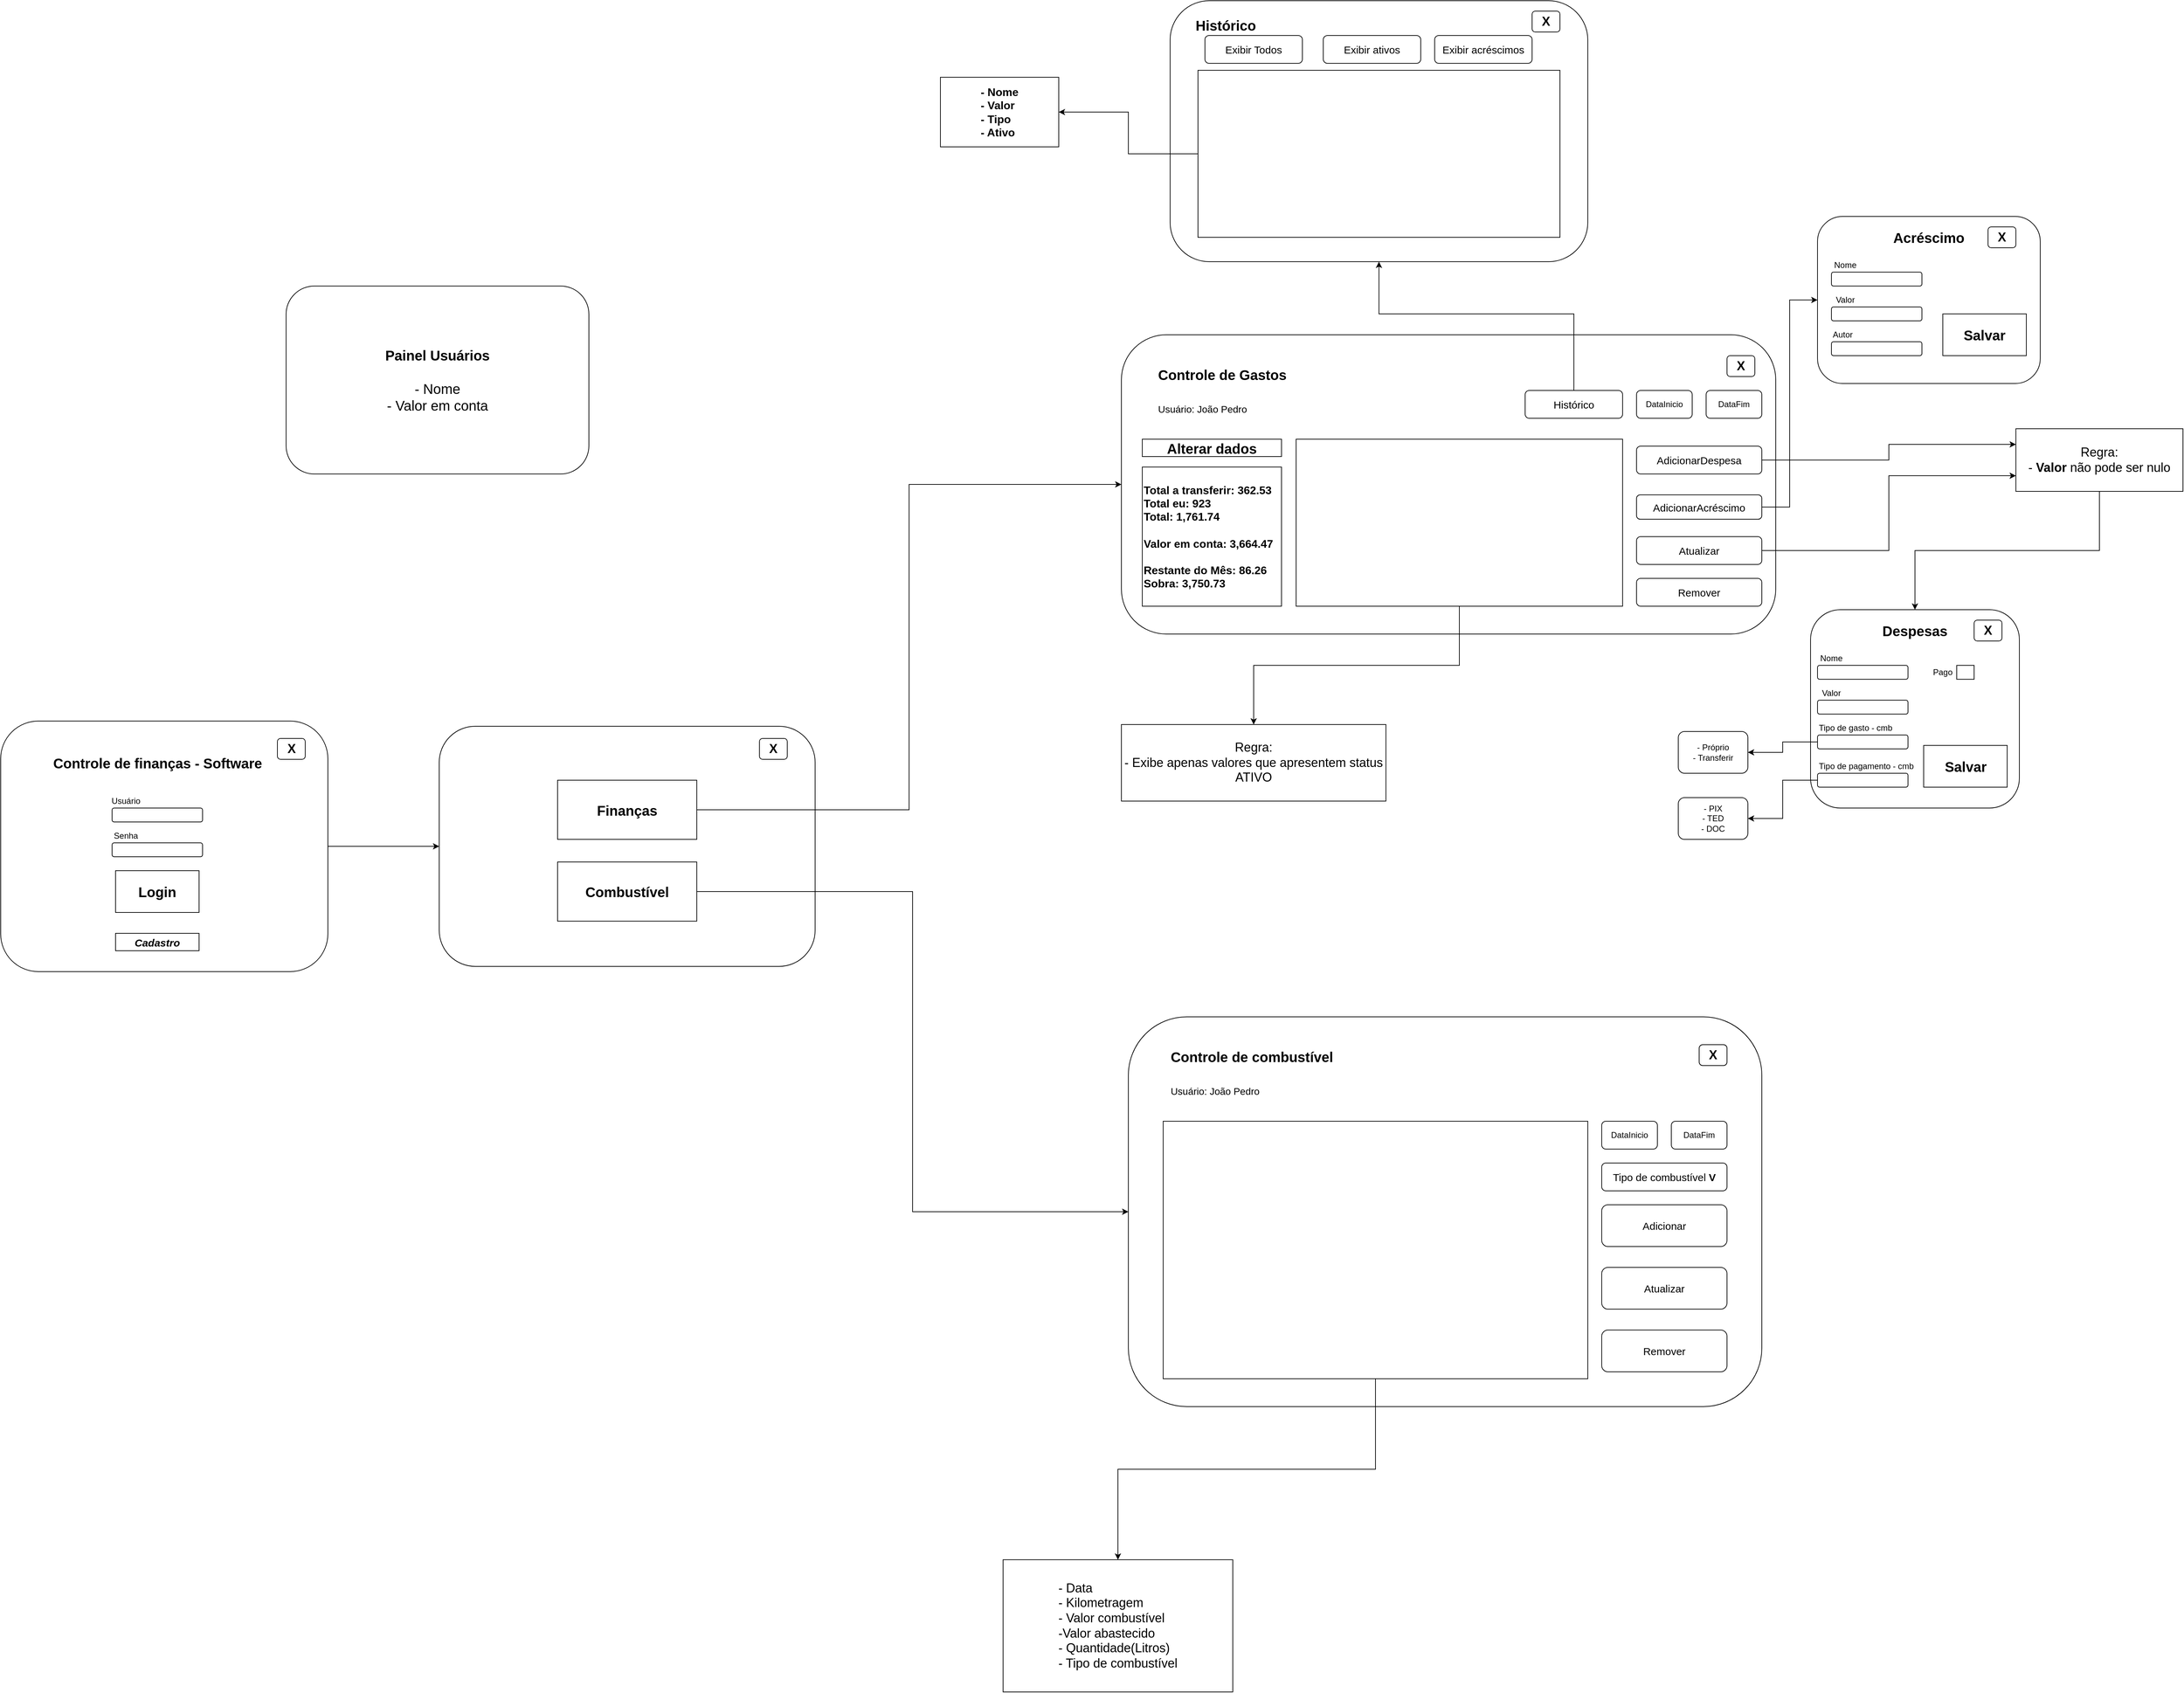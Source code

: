 <mxfile version="14.1.8" type="device"><diagram name="Page-1" id="c4acf3e9-155e-7222-9cf6-157b1a14988f"><mxGraphModel dx="4070" dy="2470" grid="1" gridSize="10" guides="1" tooltips="1" connect="1" arrows="1" fold="1" page="1" pageScale="1" pageWidth="850" pageHeight="1100" background="#ffffff" math="0" shadow="0"><root><mxCell id="0"/><mxCell id="1" parent="0"/><mxCell id="tKHznSAl6x4o_vRvcbkx-13" value="" style="rounded=1;whiteSpace=wrap;html=1;" parent="1" vertex="1"><mxGeometry x="730" width="940" height="430" as="geometry"/></mxCell><mxCell id="tKHznSAl6x4o_vRvcbkx-37" style="edgeStyle=orthogonalEdgeStyle;rounded=0;orthogonalLoop=1;jettySize=auto;html=1;exitX=1;exitY=0.5;exitDx=0;exitDy=0;entryX=0;entryY=0.25;entryDx=0;entryDy=0;" parent="1" source="tKHznSAl6x4o_vRvcbkx-14" target="tKHznSAl6x4o_vRvcbkx-35" edge="1"><mxGeometry relative="1" as="geometry"/></mxCell><mxCell id="tKHznSAl6x4o_vRvcbkx-14" value="&lt;font style=&quot;font-size: 15px&quot;&gt;AdicionarDespesa&lt;/font&gt;" style="rounded=1;whiteSpace=wrap;html=1;" parent="1" vertex="1"><mxGeometry x="1470" y="160" width="180" height="40" as="geometry"/></mxCell><mxCell id="Mo8Raci5SFoq4PGWXrPi-20" style="edgeStyle=orthogonalEdgeStyle;rounded=0;orthogonalLoop=1;jettySize=auto;html=1;exitX=1;exitY=0.5;exitDx=0;exitDy=0;entryX=0;entryY=0.5;entryDx=0;entryDy=0;" parent="1" source="tKHznSAl6x4o_vRvcbkx-15" target="Mo8Raci5SFoq4PGWXrPi-3" edge="1"><mxGeometry relative="1" as="geometry"/></mxCell><mxCell id="tKHznSAl6x4o_vRvcbkx-15" value="&lt;span style=&quot;font-size: 15px&quot;&gt;AdicionarAcréscimo&lt;/span&gt;" style="rounded=1;whiteSpace=wrap;html=1;" parent="1" vertex="1"><mxGeometry x="1470" y="230" width="180" height="35" as="geometry"/></mxCell><mxCell id="tKHznSAl6x4o_vRvcbkx-16" value="&lt;font style=&quot;font-size: 15px&quot;&gt;Remover&lt;/font&gt;" style="rounded=1;whiteSpace=wrap;html=1;" parent="1" vertex="1"><mxGeometry x="1470" y="350" width="180" height="40" as="geometry"/></mxCell><mxCell id="rbkmmQnzM654UGgYIXqX-17" style="edgeStyle=orthogonalEdgeStyle;rounded=0;orthogonalLoop=1;jettySize=auto;html=1;exitX=0.5;exitY=1;exitDx=0;exitDy=0;" parent="1" source="tKHznSAl6x4o_vRvcbkx-17" target="rbkmmQnzM654UGgYIXqX-16" edge="1"><mxGeometry relative="1" as="geometry"/></mxCell><mxCell id="tKHznSAl6x4o_vRvcbkx-17" value="" style="rounded=0;whiteSpace=wrap;html=1;" parent="1" vertex="1"><mxGeometry x="981" y="150" width="469" height="240" as="geometry"/></mxCell><mxCell id="tKHznSAl6x4o_vRvcbkx-18" value="DataInicio" style="rounded=1;whiteSpace=wrap;html=1;" parent="1" vertex="1"><mxGeometry x="1470" y="80" width="80" height="40" as="geometry"/></mxCell><mxCell id="tKHznSAl6x4o_vRvcbkx-19" value="DataFim" style="rounded=1;whiteSpace=wrap;html=1;" parent="1" vertex="1"><mxGeometry x="1570" y="80" width="80" height="40" as="geometry"/></mxCell><mxCell id="tKHznSAl6x4o_vRvcbkx-20" value="&lt;div style=&quot;font-size: 16px&quot;&gt;&lt;font style=&quot;font-size: 16px&quot;&gt;&lt;b&gt;Total a transferir: 362.53&lt;/b&gt;&lt;/font&gt;&lt;/div&gt;&lt;div style=&quot;font-size: 16px&quot;&gt;&lt;span&gt;&lt;font style=&quot;font-size: 16px&quot;&gt;&lt;b&gt;Total eu: 923&lt;/b&gt;&lt;/font&gt;&lt;/span&gt;&lt;/div&gt;&lt;div style=&quot;font-size: 16px&quot;&gt;&lt;font style=&quot;font-size: 16px&quot;&gt;&lt;b&gt;Total: 1,761.74&lt;/b&gt;&lt;/font&gt;&lt;/div&gt;&lt;div style=&quot;font-size: 16px&quot;&gt;&lt;font style=&quot;font-size: 16px&quot;&gt;&lt;b&gt;&lt;br&gt;&lt;/b&gt;&lt;/font&gt;&lt;/div&gt;&lt;div style=&quot;font-size: 16px&quot;&gt;&lt;font style=&quot;font-size: 16px&quot;&gt;&lt;b&gt;Valor em conta: 3,664.47&lt;/b&gt;&lt;/font&gt;&lt;/div&gt;&lt;div style=&quot;font-size: 16px&quot;&gt;&lt;font style=&quot;font-size: 16px&quot;&gt;&lt;b&gt;&lt;br&gt;&lt;/b&gt;&lt;/font&gt;&lt;/div&gt;&lt;div style=&quot;font-size: 16px&quot;&gt;&lt;font style=&quot;font-size: 16px&quot;&gt;&lt;b&gt;Restante do Mês: 86.26&lt;/b&gt;&lt;/font&gt;&lt;/div&gt;&lt;div style=&quot;font-size: 16px&quot;&gt;&lt;font style=&quot;font-size: 16px&quot;&gt;&lt;b&gt;Sobra: 3,750.73&lt;/b&gt;&lt;/font&gt;&lt;/div&gt;" style="rounded=0;whiteSpace=wrap;html=1;align=left;" parent="1" vertex="1"><mxGeometry x="760" y="190" width="200" height="200" as="geometry"/></mxCell><mxCell id="tKHznSAl6x4o_vRvcbkx-21" value="" style="rounded=1;whiteSpace=wrap;html=1;" parent="1" vertex="1"><mxGeometry x="1720" y="395" width="300" height="285" as="geometry"/></mxCell><mxCell id="tKHznSAl6x4o_vRvcbkx-22" value="&lt;font&gt;&lt;span style=&quot;font-weight: bold ; font-size: 20px&quot;&gt;Controle de Gastos&lt;br&gt;&lt;/span&gt;&lt;br&gt;&lt;br&gt;&lt;div style=&quot;text-align: left&quot;&gt;&lt;span style=&quot;font-size: 14px&quot;&gt;Usuário: João Pedro&lt;/span&gt;&lt;/div&gt;&lt;/font&gt;" style="text;html=1;strokeColor=none;fillColor=none;align=center;verticalAlign=middle;whiteSpace=wrap;rounded=0;" parent="1" vertex="1"><mxGeometry x="770" y="40" width="210" height="80" as="geometry"/></mxCell><mxCell id="tKHznSAl6x4o_vRvcbkx-23" value="&lt;font style=&quot;font-size: 20px&quot;&gt;&lt;b&gt;Salvar&lt;/b&gt;&lt;/font&gt;" style="rounded=0;whiteSpace=wrap;html=1;" parent="1" vertex="1"><mxGeometry x="1882.5" y="590" width="120" height="60" as="geometry"/></mxCell><mxCell id="tKHznSAl6x4o_vRvcbkx-24" value="" style="rounded=1;whiteSpace=wrap;html=1;" parent="1" vertex="1"><mxGeometry x="1730" y="475" width="130" height="20" as="geometry"/></mxCell><mxCell id="tKHznSAl6x4o_vRvcbkx-25" value="" style="rounded=1;whiteSpace=wrap;html=1;" parent="1" vertex="1"><mxGeometry x="1730" y="525" width="130" height="20" as="geometry"/></mxCell><mxCell id="tKHznSAl6x4o_vRvcbkx-26" value="" style="rounded=0;whiteSpace=wrap;html=1;" parent="1" vertex="1"><mxGeometry x="1930" y="475" width="25" height="20" as="geometry"/></mxCell><mxCell id="tKHznSAl6x4o_vRvcbkx-27" value="&lt;font style=&quot;font-size: 20px&quot;&gt;&lt;b&gt;Despesas&lt;/b&gt;&lt;/font&gt;" style="text;html=1;strokeColor=none;fillColor=none;align=center;verticalAlign=middle;whiteSpace=wrap;rounded=0;" parent="1" vertex="1"><mxGeometry x="1815" y="410" width="110" height="30" as="geometry"/></mxCell><mxCell id="tKHznSAl6x4o_vRvcbkx-32" value="Nome" style="text;html=1;strokeColor=none;fillColor=none;align=center;verticalAlign=middle;whiteSpace=wrap;rounded=0;" parent="1" vertex="1"><mxGeometry x="1730" y="455" width="40" height="20" as="geometry"/></mxCell><mxCell id="tKHznSAl6x4o_vRvcbkx-33" value="Valor" style="text;html=1;strokeColor=none;fillColor=none;align=center;verticalAlign=middle;whiteSpace=wrap;rounded=0;" parent="1" vertex="1"><mxGeometry x="1730" y="505" width="40" height="20" as="geometry"/></mxCell><mxCell id="tKHznSAl6x4o_vRvcbkx-34" value="Pago" style="text;html=1;strokeColor=none;fillColor=none;align=center;verticalAlign=middle;whiteSpace=wrap;rounded=0;" parent="1" vertex="1"><mxGeometry x="1890" y="475" width="40" height="20" as="geometry"/></mxCell><mxCell id="tKHznSAl6x4o_vRvcbkx-52" style="edgeStyle=orthogonalEdgeStyle;rounded=0;orthogonalLoop=1;jettySize=auto;html=1;" parent="1" source="tKHznSAl6x4o_vRvcbkx-35" target="tKHznSAl6x4o_vRvcbkx-21" edge="1"><mxGeometry relative="1" as="geometry"/></mxCell><mxCell id="tKHznSAl6x4o_vRvcbkx-35" value="&lt;font style=&quot;font-size: 18px&quot;&gt;Regra:&lt;br&gt;- &lt;b&gt;Valor&lt;/b&gt; não pode ser nulo&lt;/font&gt;" style="rounded=0;whiteSpace=wrap;html=1;" parent="1" vertex="1"><mxGeometry x="2015" y="135" width="240" height="90" as="geometry"/></mxCell><mxCell id="AmDl0gKOA6DKG_42Pcr4-4" style="edgeStyle=orthogonalEdgeStyle;rounded=0;orthogonalLoop=1;jettySize=auto;html=1;entryX=0;entryY=0.5;entryDx=0;entryDy=0;" parent="1" source="tKHznSAl6x4o_vRvcbkx-38" target="AmDl0gKOA6DKG_42Pcr4-1" edge="1"><mxGeometry relative="1" as="geometry"/></mxCell><mxCell id="tKHznSAl6x4o_vRvcbkx-38" value="" style="rounded=1;whiteSpace=wrap;html=1;" parent="1" vertex="1"><mxGeometry x="-880" y="555" width="470" height="360" as="geometry"/></mxCell><mxCell id="tKHznSAl6x4o_vRvcbkx-41" value="&lt;font style=&quot;font-size: 20px&quot;&gt;&lt;b&gt;Login&lt;/b&gt;&lt;/font&gt;" style="rounded=0;whiteSpace=wrap;html=1;" parent="1" vertex="1"><mxGeometry x="-715" y="770" width="120" height="60" as="geometry"/></mxCell><mxCell id="tKHznSAl6x4o_vRvcbkx-42" value="" style="rounded=1;whiteSpace=wrap;html=1;" parent="1" vertex="1"><mxGeometry x="-720" y="680" width="130" height="20" as="geometry"/></mxCell><mxCell id="tKHznSAl6x4o_vRvcbkx-43" value="" style="rounded=1;whiteSpace=wrap;html=1;" parent="1" vertex="1"><mxGeometry x="-720" y="730" width="130" height="20" as="geometry"/></mxCell><mxCell id="tKHznSAl6x4o_vRvcbkx-46" value="Usuário" style="text;html=1;strokeColor=none;fillColor=none;align=center;verticalAlign=middle;whiteSpace=wrap;rounded=0;" parent="1" vertex="1"><mxGeometry x="-720" y="660" width="40" height="20" as="geometry"/></mxCell><mxCell id="tKHznSAl6x4o_vRvcbkx-47" value="Senha" style="text;html=1;strokeColor=none;fillColor=none;align=center;verticalAlign=middle;whiteSpace=wrap;rounded=0;" parent="1" vertex="1"><mxGeometry x="-720" y="710" width="40" height="20" as="geometry"/></mxCell><mxCell id="tKHznSAl6x4o_vRvcbkx-49" value="&lt;font style=&quot;font-size: 20px&quot;&gt;&lt;b&gt;Controle de finanças - Software&lt;br&gt;&lt;/b&gt;&lt;/font&gt;" style="text;html=1;strokeColor=none;fillColor=none;align=center;verticalAlign=middle;whiteSpace=wrap;rounded=0;" parent="1" vertex="1"><mxGeometry x="-827.5" y="575" width="345" height="80" as="geometry"/></mxCell><mxCell id="VOfr4pMA4mKwdpNsE_Ik-5" style="edgeStyle=orthogonalEdgeStyle;rounded=0;orthogonalLoop=1;jettySize=auto;html=1;entryX=1;entryY=0.5;entryDx=0;entryDy=0;" parent="1" source="tKHznSAl6x4o_vRvcbkx-53" target="tKHznSAl6x4o_vRvcbkx-55" edge="1"><mxGeometry relative="1" as="geometry"/></mxCell><mxCell id="tKHznSAl6x4o_vRvcbkx-53" value="" style="rounded=1;whiteSpace=wrap;html=1;" parent="1" vertex="1"><mxGeometry x="1730" y="575" width="130" height="20" as="geometry"/></mxCell><mxCell id="tKHznSAl6x4o_vRvcbkx-54" value="Tipo de gasto - cmb" style="text;html=1;strokeColor=none;fillColor=none;align=left;verticalAlign=middle;whiteSpace=wrap;rounded=0;" parent="1" vertex="1"><mxGeometry x="1730" y="555" width="130" height="20" as="geometry"/></mxCell><mxCell id="tKHznSAl6x4o_vRvcbkx-55" value="- Próprio&lt;br&gt;- Transferir" style="rounded=1;whiteSpace=wrap;html=1;" parent="1" vertex="1"><mxGeometry x="1530" y="570" width="100" height="60" as="geometry"/></mxCell><mxCell id="tKHznSAl6x4o_vRvcbkx-57" value="&lt;font size=&quot;1&quot;&gt;&lt;b style=&quot;font-size: 15px&quot;&gt;&lt;i&gt;Cadastro&lt;/i&gt;&lt;/b&gt;&lt;/font&gt;" style="rounded=0;whiteSpace=wrap;html=1;" parent="1" vertex="1"><mxGeometry x="-715" y="860" width="120" height="25" as="geometry"/></mxCell><mxCell id="tKHznSAl6x4o_vRvcbkx-58" value="&lt;font style=&quot;font-size: 20px&quot;&gt;&lt;b&gt;Alterar dados&lt;/b&gt;&lt;/font&gt;" style="rounded=0;whiteSpace=wrap;html=1;" parent="1" vertex="1"><mxGeometry x="760" y="150" width="200" height="25" as="geometry"/></mxCell><mxCell id="tKHznSAl6x4o_vRvcbkx-59" value="&lt;font style=&quot;font-size: 18px&quot;&gt;&lt;b&gt;X&lt;/b&gt;&lt;/font&gt;" style="rounded=1;whiteSpace=wrap;html=1;" parent="1" vertex="1"><mxGeometry x="1955" y="410" width="40" height="30" as="geometry"/></mxCell><mxCell id="rbkmmQnzM654UGgYIXqX-1" value="" style="rounded=1;whiteSpace=wrap;html=1;" parent="1" vertex="1"><mxGeometry x="800" y="-480" width="600" height="375" as="geometry"/></mxCell><mxCell id="rbkmmQnzM654UGgYIXqX-2" value="&lt;font style=&quot;font-size: 20px&quot;&gt;&lt;b&gt;Histórico&lt;/b&gt;&lt;/font&gt;" style="text;html=1;strokeColor=none;fillColor=none;align=center;verticalAlign=middle;whiteSpace=wrap;rounded=0;" parent="1" vertex="1"><mxGeometry x="840" y="-455" width="80" height="20" as="geometry"/></mxCell><mxCell id="rbkmmQnzM654UGgYIXqX-7" style="edgeStyle=orthogonalEdgeStyle;rounded=0;orthogonalLoop=1;jettySize=auto;html=1;entryX=1;entryY=0.5;entryDx=0;entryDy=0;" parent="1" source="rbkmmQnzM654UGgYIXqX-5" target="rbkmmQnzM654UGgYIXqX-6" edge="1"><mxGeometry relative="1" as="geometry"/></mxCell><mxCell id="rbkmmQnzM654UGgYIXqX-5" value="" style="rounded=0;whiteSpace=wrap;html=1;" parent="1" vertex="1"><mxGeometry x="840" y="-380" width="520" height="240" as="geometry"/></mxCell><mxCell id="rbkmmQnzM654UGgYIXqX-6" value="&lt;div style=&quot;text-align: left&quot;&gt;&lt;b style=&quot;font-size: 16px&quot;&gt;- Nome&lt;/b&gt;&lt;/div&gt;&lt;font style=&quot;font-size: 16px&quot;&gt;&lt;div style=&quot;text-align: left&quot;&gt;&lt;b&gt;- Valor&lt;/b&gt;&lt;/div&gt;&lt;b&gt;&lt;div style=&quot;text-align: left&quot;&gt;&lt;b&gt;- Tipo&lt;/b&gt;&lt;/div&gt;&lt;div style=&quot;text-align: left&quot;&gt;&lt;b&gt;- Ativo&lt;/b&gt;&lt;/div&gt;&lt;/b&gt;&lt;/font&gt;" style="rounded=0;whiteSpace=wrap;html=1;" parent="1" vertex="1"><mxGeometry x="470" y="-370" width="170" height="100" as="geometry"/></mxCell><mxCell id="rbkmmQnzM654UGgYIXqX-12" style="edgeStyle=orthogonalEdgeStyle;rounded=0;orthogonalLoop=1;jettySize=auto;html=1;" parent="1" source="rbkmmQnzM654UGgYIXqX-11" target="rbkmmQnzM654UGgYIXqX-1" edge="1"><mxGeometry relative="1" as="geometry"><Array as="points"><mxPoint x="1380" y="-30"/><mxPoint x="1100" y="-30"/></Array></mxGeometry></mxCell><mxCell id="rbkmmQnzM654UGgYIXqX-11" value="&lt;font style=&quot;font-size: 15px&quot;&gt;Histórico&lt;/font&gt;" style="rounded=1;whiteSpace=wrap;html=1;" parent="1" vertex="1"><mxGeometry x="1310" y="80" width="140" height="40" as="geometry"/></mxCell><mxCell id="rbkmmQnzM654UGgYIXqX-13" value="&lt;font style=&quot;font-size: 18px&quot;&gt;&lt;b&gt;X&lt;/b&gt;&lt;/font&gt;" style="rounded=1;whiteSpace=wrap;html=1;" parent="1" vertex="1"><mxGeometry x="1600" y="30" width="40" height="30" as="geometry"/></mxCell><mxCell id="rbkmmQnzM654UGgYIXqX-14" value="&lt;font style=&quot;font-size: 18px&quot;&gt;&lt;b&gt;X&lt;/b&gt;&lt;/font&gt;" style="rounded=1;whiteSpace=wrap;html=1;" parent="1" vertex="1"><mxGeometry x="-482.5" y="580" width="40" height="30" as="geometry"/></mxCell><mxCell id="rbkmmQnzM654UGgYIXqX-15" value="&lt;font style=&quot;font-size: 18px&quot;&gt;&lt;b&gt;X&lt;/b&gt;&lt;/font&gt;" style="rounded=1;whiteSpace=wrap;html=1;" parent="1" vertex="1"><mxGeometry x="1320" y="-465" width="40" height="30" as="geometry"/></mxCell><mxCell id="rbkmmQnzM654UGgYIXqX-16" value="&lt;font style=&quot;font-size: 18px&quot;&gt;Regra:&lt;br&gt;- Exibe apenas valores que apresentem status ATIVO&lt;br&gt;&lt;/font&gt;" style="rounded=0;whiteSpace=wrap;html=1;" parent="1" vertex="1"><mxGeometry x="730" y="560" width="380" height="110" as="geometry"/></mxCell><mxCell id="rbkmmQnzM654UGgYIXqX-18" value="&lt;font style=&quot;font-size: 15px&quot;&gt;Exibir Todos&lt;/font&gt;" style="rounded=1;whiteSpace=wrap;html=1;" parent="1" vertex="1"><mxGeometry x="850" y="-430" width="140" height="40" as="geometry"/></mxCell><mxCell id="rbkmmQnzM654UGgYIXqX-19" value="&lt;font style=&quot;font-size: 15px&quot;&gt;Exibir ativos&lt;/font&gt;" style="rounded=1;whiteSpace=wrap;html=1;" parent="1" vertex="1"><mxGeometry x="1020" y="-430" width="140" height="40" as="geometry"/></mxCell><mxCell id="AmDl0gKOA6DKG_42Pcr4-1" value="" style="rounded=1;whiteSpace=wrap;html=1;" parent="1" vertex="1"><mxGeometry x="-250" y="562.5" width="540" height="345" as="geometry"/></mxCell><mxCell id="AmDl0gKOA6DKG_42Pcr4-5" style="edgeStyle=orthogonalEdgeStyle;rounded=0;orthogonalLoop=1;jettySize=auto;html=1;exitX=1;exitY=0.5;exitDx=0;exitDy=0;entryX=0;entryY=0.5;entryDx=0;entryDy=0;" parent="1" source="AmDl0gKOA6DKG_42Pcr4-2" target="tKHznSAl6x4o_vRvcbkx-13" edge="1"><mxGeometry relative="1" as="geometry"/></mxCell><mxCell id="AmDl0gKOA6DKG_42Pcr4-2" value="&lt;font style=&quot;font-size: 20px&quot;&gt;&lt;b&gt;Finanças&lt;/b&gt;&lt;/font&gt;" style="rounded=0;whiteSpace=wrap;html=1;" parent="1" vertex="1"><mxGeometry x="-80" y="640" width="200" height="85" as="geometry"/></mxCell><mxCell id="AmDl0gKOA6DKG_42Pcr4-9" style="edgeStyle=orthogonalEdgeStyle;rounded=0;orthogonalLoop=1;jettySize=auto;html=1;entryX=0;entryY=0.5;entryDx=0;entryDy=0;" parent="1" source="AmDl0gKOA6DKG_42Pcr4-3" target="AmDl0gKOA6DKG_42Pcr4-8" edge="1"><mxGeometry relative="1" as="geometry"/></mxCell><mxCell id="AmDl0gKOA6DKG_42Pcr4-3" value="&lt;font style=&quot;font-size: 20px&quot;&gt;&lt;b&gt;Combustível&lt;/b&gt;&lt;/font&gt;" style="rounded=0;whiteSpace=wrap;html=1;" parent="1" vertex="1"><mxGeometry x="-80" y="757.5" width="200" height="85" as="geometry"/></mxCell><mxCell id="AmDl0gKOA6DKG_42Pcr4-6" value="&lt;font style=&quot;font-size: 18px&quot;&gt;&lt;b&gt;X&lt;/b&gt;&lt;/font&gt;" style="rounded=1;whiteSpace=wrap;html=1;" parent="1" vertex="1"><mxGeometry x="210" y="580" width="40" height="30" as="geometry"/></mxCell><mxCell id="AmDl0gKOA6DKG_42Pcr4-7" value="&lt;div style=&quot;text-align: left&quot;&gt;&lt;span style=&quot;font-size: 18px&quot;&gt;- Data&lt;/span&gt;&lt;/div&gt;&lt;font style=&quot;font-size: 18px&quot;&gt;&lt;div style=&quot;text-align: left&quot;&gt;&lt;span&gt;- Kilometragem&lt;/span&gt;&lt;/div&gt;&lt;div style=&quot;text-align: left&quot;&gt;&lt;span&gt;- Valor combustível&lt;/span&gt;&lt;/div&gt;&lt;div style=&quot;text-align: left&quot;&gt;&lt;span&gt;-Valor abastecido&lt;/span&gt;&lt;/div&gt;&lt;div style=&quot;text-align: left&quot;&gt;&lt;span&gt;- Quantidade(Litros)&lt;/span&gt;&lt;/div&gt;&lt;div style=&quot;text-align: left&quot;&gt;&lt;span&gt;- Tipo de combustível&lt;/span&gt;&lt;/div&gt;&lt;/font&gt;" style="rounded=0;whiteSpace=wrap;html=1;" parent="1" vertex="1"><mxGeometry x="560" y="1760" width="330" height="190" as="geometry"/></mxCell><mxCell id="AmDl0gKOA6DKG_42Pcr4-8" value="" style="rounded=1;whiteSpace=wrap;html=1;" parent="1" vertex="1"><mxGeometry x="740" y="980" width="910" height="560" as="geometry"/></mxCell><mxCell id="AmDl0gKOA6DKG_42Pcr4-10" value="DataInicio" style="rounded=1;whiteSpace=wrap;html=1;" parent="1" vertex="1"><mxGeometry x="1420" y="1130" width="80" height="40" as="geometry"/></mxCell><mxCell id="AmDl0gKOA6DKG_42Pcr4-11" value="DataFim" style="rounded=1;whiteSpace=wrap;html=1;" parent="1" vertex="1"><mxGeometry x="1520" y="1130" width="80" height="40" as="geometry"/></mxCell><mxCell id="AmDl0gKOA6DKG_42Pcr4-12" value="&lt;font style=&quot;font-size: 18px&quot;&gt;&lt;b&gt;X&lt;/b&gt;&lt;/font&gt;" style="rounded=1;whiteSpace=wrap;html=1;arcSize=17;" parent="1" vertex="1"><mxGeometry x="1560" y="1020" width="40" height="30" as="geometry"/></mxCell><mxCell id="AmDl0gKOA6DKG_42Pcr4-13" value="&lt;font style=&quot;font-size: 15px&quot;&gt;Tipo de combustível &lt;b&gt;V&lt;/b&gt;&lt;/font&gt;" style="rounded=1;whiteSpace=wrap;html=1;" parent="1" vertex="1"><mxGeometry x="1420" y="1190" width="180" height="40" as="geometry"/></mxCell><mxCell id="AmDl0gKOA6DKG_42Pcr4-19" style="edgeStyle=orthogonalEdgeStyle;rounded=0;orthogonalLoop=1;jettySize=auto;html=1;exitX=0.5;exitY=1;exitDx=0;exitDy=0;" parent="1" source="AmDl0gKOA6DKG_42Pcr4-14" target="AmDl0gKOA6DKG_42Pcr4-7" edge="1"><mxGeometry relative="1" as="geometry"/></mxCell><mxCell id="AmDl0gKOA6DKG_42Pcr4-14" value="" style="rounded=0;whiteSpace=wrap;html=1;" parent="1" vertex="1"><mxGeometry x="790" y="1130" width="610" height="370" as="geometry"/></mxCell><mxCell id="AmDl0gKOA6DKG_42Pcr4-15" value="&lt;font&gt;&lt;span style=&quot;font-weight: bold ; font-size: 20px&quot;&gt;Controle de combustível&lt;br&gt;&lt;/span&gt;&lt;br&gt;&lt;br&gt;&lt;div style=&quot;text-align: left&quot;&gt;&lt;span style=&quot;font-size: 14px&quot;&gt;Usuário: João Pedro&lt;/span&gt;&lt;/div&gt;&lt;/font&gt;" style="text;html=1;strokeColor=none;fillColor=none;align=center;verticalAlign=middle;whiteSpace=wrap;rounded=0;" parent="1" vertex="1"><mxGeometry x="785" y="1020" width="265" height="80" as="geometry"/></mxCell><mxCell id="AmDl0gKOA6DKG_42Pcr4-16" value="&lt;font style=&quot;font-size: 15px&quot;&gt;Adicionar&lt;/font&gt;" style="rounded=1;whiteSpace=wrap;html=1;" parent="1" vertex="1"><mxGeometry x="1420" y="1250" width="180" height="60" as="geometry"/></mxCell><mxCell id="AmDl0gKOA6DKG_42Pcr4-17" value="&lt;font style=&quot;font-size: 15px&quot;&gt;Atualizar&lt;/font&gt;" style="rounded=1;whiteSpace=wrap;html=1;" parent="1" vertex="1"><mxGeometry x="1420" y="1340" width="180" height="60" as="geometry"/></mxCell><mxCell id="AmDl0gKOA6DKG_42Pcr4-18" value="&lt;font style=&quot;font-size: 15px&quot;&gt;Remover&lt;/font&gt;" style="rounded=1;whiteSpace=wrap;html=1;" parent="1" vertex="1"><mxGeometry x="1420" y="1430" width="180" height="60" as="geometry"/></mxCell><mxCell id="VOfr4pMA4mKwdpNsE_Ik-1" value="&lt;font style=&quot;font-size: 20px&quot;&gt;&lt;b&gt;Painel Usuários&lt;/b&gt;&lt;br&gt;&lt;br&gt;- Nome&lt;br&gt;- Valor em conta&lt;br&gt;&lt;/font&gt;" style="rounded=1;whiteSpace=wrap;html=1;" parent="1" vertex="1"><mxGeometry x="-470" y="-70" width="435" height="270" as="geometry"/></mxCell><mxCell id="VOfr4pMA4mKwdpNsE_Ik-6" style="edgeStyle=orthogonalEdgeStyle;rounded=0;orthogonalLoop=1;jettySize=auto;html=1;entryX=1;entryY=0.5;entryDx=0;entryDy=0;" parent="1" source="VOfr4pMA4mKwdpNsE_Ik-2" target="VOfr4pMA4mKwdpNsE_Ik-4" edge="1"><mxGeometry relative="1" as="geometry"/></mxCell><mxCell id="VOfr4pMA4mKwdpNsE_Ik-2" value="" style="rounded=1;whiteSpace=wrap;html=1;" parent="1" vertex="1"><mxGeometry x="1730" y="630" width="130" height="20" as="geometry"/></mxCell><mxCell id="VOfr4pMA4mKwdpNsE_Ik-3" value="Tipo de pagamento - cmb" style="text;html=1;strokeColor=none;fillColor=none;align=left;verticalAlign=middle;whiteSpace=wrap;rounded=0;" parent="1" vertex="1"><mxGeometry x="1730" y="610" width="150" height="20" as="geometry"/></mxCell><mxCell id="VOfr4pMA4mKwdpNsE_Ik-4" value="&lt;div&gt;&lt;span&gt;- PIX&lt;/span&gt;&lt;/div&gt;&lt;div&gt;&lt;span&gt;- TED&lt;/span&gt;&lt;/div&gt;&lt;div&gt;&lt;span&gt;- DOC&lt;/span&gt;&lt;/div&gt;" style="rounded=1;whiteSpace=wrap;html=1;align=center;" parent="1" vertex="1"><mxGeometry x="1530" y="665" width="100" height="60" as="geometry"/></mxCell><mxCell id="Mo8Raci5SFoq4PGWXrPi-3" value="" style="rounded=1;whiteSpace=wrap;html=1;" parent="1" vertex="1"><mxGeometry x="1730" y="-170" width="320" height="240" as="geometry"/></mxCell><mxCell id="Mo8Raci5SFoq4PGWXrPi-4" value="&lt;font style=&quot;font-size: 20px&quot;&gt;&lt;b&gt;Salvar&lt;/b&gt;&lt;/font&gt;" style="rounded=0;whiteSpace=wrap;html=1;" parent="1" vertex="1"><mxGeometry x="1910" y="-30" width="120" height="60" as="geometry"/></mxCell><mxCell id="Mo8Raci5SFoq4PGWXrPi-5" value="" style="rounded=1;whiteSpace=wrap;html=1;" parent="1" vertex="1"><mxGeometry x="1750" y="-90" width="130" height="20" as="geometry"/></mxCell><mxCell id="Mo8Raci5SFoq4PGWXrPi-6" value="" style="rounded=1;whiteSpace=wrap;html=1;" parent="1" vertex="1"><mxGeometry x="1750" y="-40" width="130" height="20" as="geometry"/></mxCell><mxCell id="Mo8Raci5SFoq4PGWXrPi-8" value="&lt;font style=&quot;font-size: 20px&quot;&gt;&lt;b&gt;Acréscimo&lt;/b&gt;&lt;/font&gt;" style="text;html=1;strokeColor=none;fillColor=none;align=center;verticalAlign=middle;whiteSpace=wrap;rounded=0;" parent="1" vertex="1"><mxGeometry x="1835" y="-155" width="110" height="30" as="geometry"/></mxCell><mxCell id="Mo8Raci5SFoq4PGWXrPi-9" value="Nome" style="text;html=1;strokeColor=none;fillColor=none;align=center;verticalAlign=middle;whiteSpace=wrap;rounded=0;" parent="1" vertex="1"><mxGeometry x="1750" y="-110" width="40" height="20" as="geometry"/></mxCell><mxCell id="Mo8Raci5SFoq4PGWXrPi-10" value="Valor" style="text;html=1;strokeColor=none;fillColor=none;align=center;verticalAlign=middle;whiteSpace=wrap;rounded=0;" parent="1" vertex="1"><mxGeometry x="1750" y="-60" width="40" height="20" as="geometry"/></mxCell><mxCell id="Mo8Raci5SFoq4PGWXrPi-12" value="" style="rounded=1;whiteSpace=wrap;html=1;" parent="1" vertex="1"><mxGeometry x="1750" y="10" width="130" height="20" as="geometry"/></mxCell><mxCell id="Mo8Raci5SFoq4PGWXrPi-13" value="Autor" style="text;html=1;strokeColor=none;fillColor=none;align=left;verticalAlign=middle;whiteSpace=wrap;rounded=0;" parent="1" vertex="1"><mxGeometry x="1750" y="-10" width="100" height="20" as="geometry"/></mxCell><mxCell id="Mo8Raci5SFoq4PGWXrPi-14" value="&lt;font style=&quot;font-size: 18px&quot;&gt;&lt;b&gt;X&lt;/b&gt;&lt;/font&gt;" style="rounded=1;whiteSpace=wrap;html=1;" parent="1" vertex="1"><mxGeometry x="1975" y="-155" width="40" height="30" as="geometry"/></mxCell><mxCell id="Mo8Raci5SFoq4PGWXrPi-18" style="edgeStyle=orthogonalEdgeStyle;rounded=0;orthogonalLoop=1;jettySize=auto;html=1;entryX=0;entryY=0.75;entryDx=0;entryDy=0;" parent="1" source="Mo8Raci5SFoq4PGWXrPi-17" target="tKHznSAl6x4o_vRvcbkx-35" edge="1"><mxGeometry relative="1" as="geometry"/></mxCell><mxCell id="Mo8Raci5SFoq4PGWXrPi-17" value="&lt;font style=&quot;font-size: 15px&quot;&gt;Atualizar&lt;/font&gt;" style="rounded=1;whiteSpace=wrap;html=1;" parent="1" vertex="1"><mxGeometry x="1470" y="290" width="180" height="40" as="geometry"/></mxCell><mxCell id="Mo8Raci5SFoq4PGWXrPi-19" value="&lt;font style=&quot;font-size: 15px&quot;&gt;Exibir acréscimos&lt;/font&gt;" style="rounded=1;whiteSpace=wrap;html=1;" parent="1" vertex="1"><mxGeometry x="1180" y="-430" width="140" height="40" as="geometry"/></mxCell></root></mxGraphModel></diagram></mxfile>